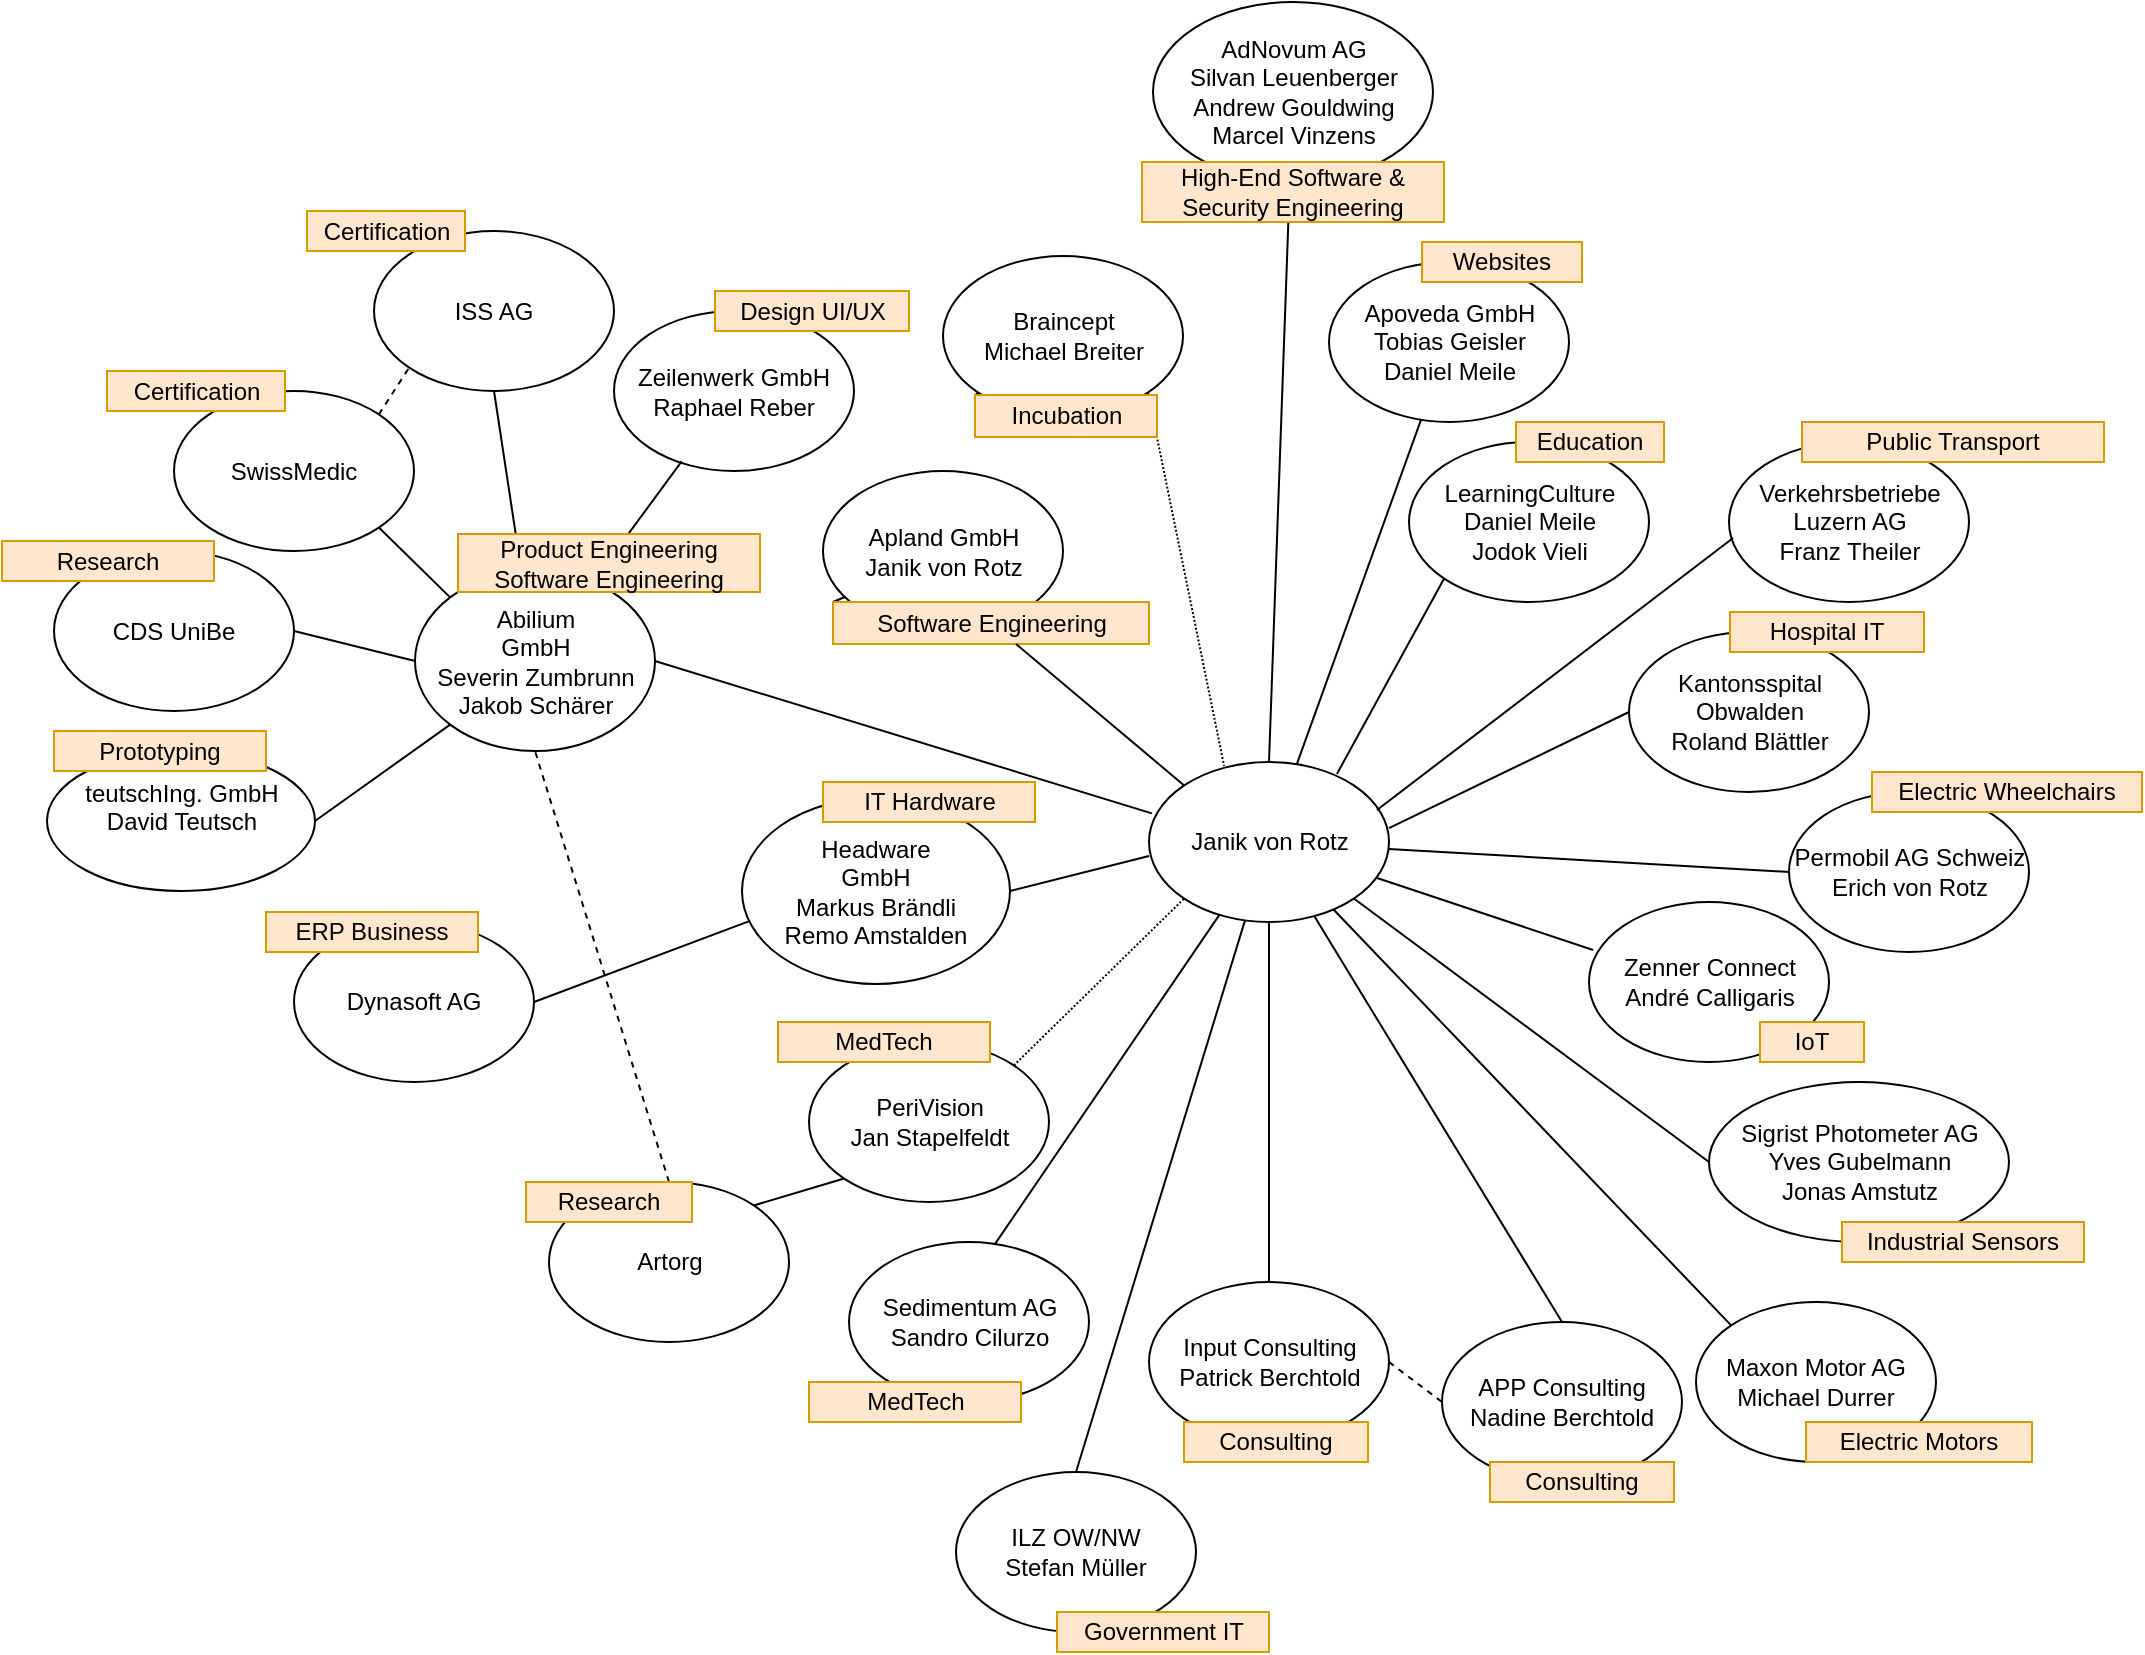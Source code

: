 <mxfile version="12.3.0" type="github" pages="1">
  <diagram name="Page-1" id="42789a77-a242-8287-6e28-9cd8cfd52e62">
    <mxGraphModel dx="1931" dy="1096" grid="1" gridSize="10" guides="1" tooltips="1" connect="1" arrows="1" fold="1" page="1" pageScale="1" pageWidth="1100" pageHeight="850" background="#ffffff" math="0" shadow="0">
      <root>
        <mxCell id="0"/>
        <mxCell id="1" parent="0"/>
        <mxCell id="yAKUKWo69UnJeg9u8PSo-51" value="" style="endArrow=none;html=1;exitX=1;exitY=1;exitDx=0;exitDy=0;entryX=0.313;entryY=0.025;entryDx=0;entryDy=0;dashed=1;dashPattern=1 1;entryPerimeter=0;" edge="1" parent="1" source="yAKUKWo69UnJeg9u8PSo-49" target="U_3eeoUp6OMtoiEWqaUz-1">
          <mxGeometry width="50" height="50" relative="1" as="geometry">
            <mxPoint x="529.926" y="555.716" as="sourcePoint"/>
            <mxPoint x="615.074" y="472.284" as="targetPoint"/>
          </mxGeometry>
        </mxCell>
        <mxCell id="yAKUKWo69UnJeg9u8PSo-45" value="" style="endArrow=none;html=1;exitX=0;exitY=0;exitDx=0;exitDy=0;" edge="1" parent="1" source="yAKUKWo69UnJeg9u8PSo-41" target="yAKUKWo69UnJeg9u8PSo-40">
          <mxGeometry width="50" height="50" relative="1" as="geometry">
            <mxPoint x="657.5" y="404" as="sourcePoint"/>
            <mxPoint x="644.088" y="118.48" as="targetPoint"/>
          </mxGeometry>
        </mxCell>
        <mxCell id="n5c8j3IFLlKjBMmSP-40-18" value="" style="endArrow=none;dashed=1;html=1;exitX=0.5;exitY=0;exitDx=0;exitDy=0;entryX=0.5;entryY=1;entryDx=0;entryDy=0;" parent="1" source="n5c8j3IFLlKjBMmSP-40-3" target="U_3eeoUp6OMtoiEWqaUz-2" edge="1">
          <mxGeometry width="50" height="50" relative="1" as="geometry">
            <mxPoint x="247.5" y="654" as="sourcePoint"/>
            <mxPoint x="297.5" y="604" as="targetPoint"/>
          </mxGeometry>
        </mxCell>
        <mxCell id="U_3eeoUp6OMtoiEWqaUz-1" value="&lt;div&gt;Janik von Rotz&lt;/div&gt;" style="ellipse;whiteSpace=wrap;html=1;" parent="1" vertex="1">
          <mxGeometry x="587.5" y="394" width="120" height="80" as="geometry"/>
        </mxCell>
        <mxCell id="U_3eeoUp6OMtoiEWqaUz-2" value="&lt;div&gt;Abilium&lt;/div&gt;&lt;div&gt;GmbH&lt;/div&gt;&lt;div&gt;Severin Zumbrunn&lt;br&gt;Jakob Schärer&lt;br&gt;&lt;/div&gt;" style="ellipse;whiteSpace=wrap;html=1;" parent="1" vertex="1">
          <mxGeometry x="220.5" y="298.5" width="120" height="90" as="geometry"/>
        </mxCell>
        <mxCell id="U_3eeoUp6OMtoiEWqaUz-3" value="" style="endArrow=none;html=1;entryX=0.012;entryY=0.321;entryDx=0;entryDy=0;exitX=1;exitY=0.5;exitDx=0;exitDy=0;entryPerimeter=0;" parent="1" source="U_3eeoUp6OMtoiEWqaUz-2" target="U_3eeoUp6OMtoiEWqaUz-1" edge="1">
          <mxGeometry width="50" height="50" relative="1" as="geometry">
            <mxPoint x="377.5" y="564" as="sourcePoint"/>
            <mxPoint x="427.5" y="514" as="targetPoint"/>
          </mxGeometry>
        </mxCell>
        <mxCell id="U_3eeoUp6OMtoiEWqaUz-5" value="Headware&lt;br&gt;GmbH&lt;br&gt;Markus Brändli&lt;br&gt;Remo Amstalden" style="ellipse;whiteSpace=wrap;html=1;" parent="1" vertex="1">
          <mxGeometry x="384" y="412" width="134" height="93" as="geometry"/>
        </mxCell>
        <mxCell id="U_3eeoUp6OMtoiEWqaUz-9" value="" style="endArrow=none;html=1;exitX=1;exitY=0.5;exitDx=0;exitDy=0;entryX=0.025;entryY=0.663;entryDx=0;entryDy=0;entryPerimeter=0;" parent="1" source="U_3eeoUp6OMtoiEWqaUz-8" target="U_3eeoUp6OMtoiEWqaUz-5" edge="1">
          <mxGeometry width="50" height="50" relative="1" as="geometry">
            <mxPoint x="287.5" y="554" as="sourcePoint"/>
            <mxPoint x="337.5" y="504" as="targetPoint"/>
          </mxGeometry>
        </mxCell>
        <mxCell id="U_3eeoUp6OMtoiEWqaUz-10" value="" style="endArrow=none;html=1;exitX=1;exitY=0.5;exitDx=0;exitDy=0;entryX=0;entryY=0.588;entryDx=0;entryDy=0;entryPerimeter=0;" parent="1" source="U_3eeoUp6OMtoiEWqaUz-5" target="U_3eeoUp6OMtoiEWqaUz-1" edge="1">
          <mxGeometry width="50" height="50" relative="1" as="geometry">
            <mxPoint x="507.5" y="504" as="sourcePoint"/>
            <mxPoint x="557.5" y="454" as="targetPoint"/>
          </mxGeometry>
        </mxCell>
        <mxCell id="U_3eeoUp6OMtoiEWqaUz-13" value="CDS UniBe" style="ellipse;whiteSpace=wrap;html=1;" parent="1" vertex="1">
          <mxGeometry x="40" y="288.5" width="120" height="80" as="geometry"/>
        </mxCell>
        <mxCell id="U_3eeoUp6OMtoiEWqaUz-14" value="" style="endArrow=none;html=1;entryX=1;entryY=0.5;entryDx=0;entryDy=0;exitX=0;exitY=0.5;exitDx=0;exitDy=0;" parent="1" source="U_3eeoUp6OMtoiEWqaUz-2" target="U_3eeoUp6OMtoiEWqaUz-13" edge="1">
          <mxGeometry width="50" height="50" relative="1" as="geometry">
            <mxPoint x="410" y="308.5" as="sourcePoint"/>
            <mxPoint x="460" y="258.5" as="targetPoint"/>
          </mxGeometry>
        </mxCell>
        <mxCell id="U_3eeoUp6OMtoiEWqaUz-16" value="" style="endArrow=none;html=1;exitX=0;exitY=0.5;exitDx=0;exitDy=0;" parent="1" source="U_3eeoUp6OMtoiEWqaUz-17" target="U_3eeoUp6OMtoiEWqaUz-1" edge="1">
          <mxGeometry width="50" height="50" relative="1" as="geometry">
            <mxPoint x="737.5" y="524" as="sourcePoint"/>
            <mxPoint x="787.5" y="474" as="targetPoint"/>
          </mxGeometry>
        </mxCell>
        <mxCell id="U_3eeoUp6OMtoiEWqaUz-17" value="&lt;div&gt;Permobil AG Schweiz&lt;/div&gt;&lt;div&gt;Erich von Rotz&lt;br&gt;&lt;/div&gt;" style="ellipse;whiteSpace=wrap;html=1;" parent="1" vertex="1">
          <mxGeometry x="907.5" y="409" width="120" height="80" as="geometry"/>
        </mxCell>
        <mxCell id="U_3eeoUp6OMtoiEWqaUz-19" value="&lt;div&gt;Verkehrsbetriebe Luzern AG&lt;/div&gt;&lt;div&gt;Franz Theiler&lt;br&gt;&lt;/div&gt;" style="ellipse;whiteSpace=wrap;html=1;" parent="1" vertex="1">
          <mxGeometry x="877.5" y="234" width="120" height="80" as="geometry"/>
        </mxCell>
        <mxCell id="U_3eeoUp6OMtoiEWqaUz-21" value="" style="endArrow=none;html=1;exitX=0.95;exitY=0.3;exitDx=0;exitDy=0;entryX=0.017;entryY=0.6;entryDx=0;entryDy=0;entryPerimeter=0;exitPerimeter=0;" parent="1" source="U_3eeoUp6OMtoiEWqaUz-1" target="U_3eeoUp6OMtoiEWqaUz-19" edge="1">
          <mxGeometry width="50" height="50" relative="1" as="geometry">
            <mxPoint x="697.5" y="404" as="sourcePoint"/>
            <mxPoint x="747.5" y="354" as="targetPoint"/>
          </mxGeometry>
        </mxCell>
        <mxCell id="U_3eeoUp6OMtoiEWqaUz-24" value="" style="endArrow=none;html=1;exitX=0.5;exitY=0;exitDx=0;exitDy=0;" parent="1" source="U_3eeoUp6OMtoiEWqaUz-1" target="U_3eeoUp6OMtoiEWqaUz-23" edge="1">
          <mxGeometry width="50" height="50" relative="1" as="geometry">
            <mxPoint x="617.5" y="384" as="sourcePoint"/>
            <mxPoint x="667.5" y="334" as="targetPoint"/>
          </mxGeometry>
        </mxCell>
        <mxCell id="U_3eeoUp6OMtoiEWqaUz-29" value="&lt;div&gt;Kantonsspital Obwalden&lt;/div&gt;&lt;div&gt;Roland Blättler&lt;br&gt;&lt;/div&gt;" style="ellipse;whiteSpace=wrap;html=1;" parent="1" vertex="1">
          <mxGeometry x="827.5" y="329" width="120" height="80" as="geometry"/>
        </mxCell>
        <mxCell id="U_3eeoUp6OMtoiEWqaUz-30" value="" style="endArrow=none;html=1;exitX=1;exitY=0.413;exitDx=0;exitDy=0;entryX=0;entryY=0.5;entryDx=0;entryDy=0;exitPerimeter=0;" parent="1" source="U_3eeoUp6OMtoiEWqaUz-1" target="U_3eeoUp6OMtoiEWqaUz-29" edge="1">
          <mxGeometry width="50" height="50" relative="1" as="geometry">
            <mxPoint x="777.5" y="484" as="sourcePoint"/>
            <mxPoint x="827.5" y="434" as="targetPoint"/>
          </mxGeometry>
        </mxCell>
        <mxCell id="U_3eeoUp6OMtoiEWqaUz-33" value="&lt;div&gt;ILZ OW/NW&lt;/div&gt;&lt;div&gt;Stefan Müller&lt;br&gt;&lt;/div&gt;" style="ellipse;whiteSpace=wrap;html=1;" parent="1" vertex="1">
          <mxGeometry x="491" y="749" width="120" height="80" as="geometry"/>
        </mxCell>
        <mxCell id="U_3eeoUp6OMtoiEWqaUz-35" value="" style="endArrow=none;html=1;exitX=0.5;exitY=0;exitDx=0;exitDy=0;" parent="1" source="U_3eeoUp6OMtoiEWqaUz-33" target="U_3eeoUp6OMtoiEWqaUz-1" edge="1">
          <mxGeometry width="50" height="50" relative="1" as="geometry">
            <mxPoint x="657.5" y="564" as="sourcePoint"/>
            <mxPoint x="707.5" y="514" as="targetPoint"/>
          </mxGeometry>
        </mxCell>
        <mxCell id="U_3eeoUp6OMtoiEWqaUz-41" value="&lt;div&gt;Apoveda GmbH&lt;/div&gt;&lt;div&gt;Tobias Geisler&lt;/div&gt;&lt;div&gt;Daniel Meile&lt;br&gt;&lt;/div&gt;" style="ellipse;whiteSpace=wrap;html=1;" parent="1" vertex="1">
          <mxGeometry x="677.5" y="144" width="120" height="80" as="geometry"/>
        </mxCell>
        <mxCell id="U_3eeoUp6OMtoiEWqaUz-44" value="" style="endArrow=none;html=1;" parent="1" source="U_3eeoUp6OMtoiEWqaUz-1" target="U_3eeoUp6OMtoiEWqaUz-41" edge="1">
          <mxGeometry width="50" height="50" relative="1" as="geometry">
            <mxPoint x="757.5" y="304" as="sourcePoint"/>
            <mxPoint x="807.5" y="254" as="targetPoint"/>
          </mxGeometry>
        </mxCell>
        <mxCell id="U737juosBFT6chBKeV1L-1" value="&lt;div&gt;Sedimentum AG&lt;/div&gt;&lt;div&gt;Sandro Cilurzo&lt;br&gt;&lt;/div&gt;" style="ellipse;whiteSpace=wrap;html=1;" parent="1" vertex="1">
          <mxGeometry x="437.5" y="634" width="120" height="80" as="geometry"/>
        </mxCell>
        <mxCell id="U737juosBFT6chBKeV1L-3" value="" style="endArrow=none;html=1;exitX=0.608;exitY=0.013;exitDx=0;exitDy=0;exitPerimeter=0;" parent="1" source="U737juosBFT6chBKeV1L-1" target="U_3eeoUp6OMtoiEWqaUz-1" edge="1">
          <mxGeometry width="50" height="50" relative="1" as="geometry">
            <mxPoint x="667.5" y="734" as="sourcePoint"/>
            <mxPoint x="717.5" y="684" as="targetPoint"/>
          </mxGeometry>
        </mxCell>
        <mxCell id="n5c8j3IFLlKjBMmSP-40-1" value="&lt;div&gt;PeriVision&lt;/div&gt;&lt;div&gt;Jan Stapelfeldt&lt;br&gt;&lt;/div&gt;" style="ellipse;whiteSpace=wrap;html=1;" parent="1" vertex="1">
          <mxGeometry x="417.5" y="534" width="120" height="80" as="geometry"/>
        </mxCell>
        <mxCell id="n5c8j3IFLlKjBMmSP-40-2" value="" style="endArrow=none;html=1;exitX=1;exitY=0;exitDx=0;exitDy=0;entryX=0;entryY=1;entryDx=0;entryDy=0;dashed=1;dashPattern=1 1;" parent="1" source="n5c8j3IFLlKjBMmSP-40-1" target="U_3eeoUp6OMtoiEWqaUz-1" edge="1">
          <mxGeometry width="50" height="50" relative="1" as="geometry">
            <mxPoint x="620.46" y="645.04" as="sourcePoint"/>
            <mxPoint x="650.192" y="483.702" as="targetPoint"/>
          </mxGeometry>
        </mxCell>
        <mxCell id="n5c8j3IFLlKjBMmSP-40-3" value="Artorg" style="ellipse;whiteSpace=wrap;html=1;" parent="1" vertex="1">
          <mxGeometry x="287.5" y="604" width="120" height="80" as="geometry"/>
        </mxCell>
        <mxCell id="n5c8j3IFLlKjBMmSP-40-4" value="" style="endArrow=none;html=1;exitX=1;exitY=0;exitDx=0;exitDy=0;entryX=0;entryY=1;entryDx=0;entryDy=0;" parent="1" source="n5c8j3IFLlKjBMmSP-40-3" target="n5c8j3IFLlKjBMmSP-40-1" edge="1">
          <mxGeometry width="50" height="50" relative="1" as="geometry">
            <mxPoint x="327.5" y="514" as="sourcePoint"/>
            <mxPoint x="400.5" y="497.04" as="targetPoint"/>
          </mxGeometry>
        </mxCell>
        <mxCell id="n5c8j3IFLlKjBMmSP-40-5" value="SwissMedic" style="ellipse;whiteSpace=wrap;html=1;" parent="1" vertex="1">
          <mxGeometry x="100" y="208.5" width="120" height="80" as="geometry"/>
        </mxCell>
        <mxCell id="n5c8j3IFLlKjBMmSP-40-6" value="" style="endArrow=none;html=1;entryX=1;entryY=1;entryDx=0;entryDy=0;exitX=0;exitY=0;exitDx=0;exitDy=0;" parent="1" source="U_3eeoUp6OMtoiEWqaUz-2" target="n5c8j3IFLlKjBMmSP-40-5" edge="1">
          <mxGeometry width="50" height="50" relative="1" as="geometry">
            <mxPoint x="250" y="388.5" as="sourcePoint"/>
            <mxPoint x="180" y="378.5" as="targetPoint"/>
          </mxGeometry>
        </mxCell>
        <mxCell id="n5c8j3IFLlKjBMmSP-40-7" value="&lt;div&gt;Zeilenwerk GmbH&lt;/div&gt;&lt;div&gt;Raphael Reber&lt;br&gt;&lt;/div&gt;" style="ellipse;whiteSpace=wrap;html=1;" parent="1" vertex="1">
          <mxGeometry x="320" y="168.5" width="120" height="80" as="geometry"/>
        </mxCell>
        <mxCell id="n5c8j3IFLlKjBMmSP-40-8" value="" style="endArrow=none;html=1;entryX=0.282;entryY=0.94;entryDx=0;entryDy=0;entryPerimeter=0;" parent="1" source="U_3eeoUp6OMtoiEWqaUz-2" target="n5c8j3IFLlKjBMmSP-40-7" edge="1">
          <mxGeometry width="50" height="50" relative="1" as="geometry">
            <mxPoint x="267.574" y="360.216" as="sourcePoint"/>
            <mxPoint x="212.426" y="286.784" as="targetPoint"/>
          </mxGeometry>
        </mxCell>
        <mxCell id="n5c8j3IFLlKjBMmSP-40-9" value="&lt;div&gt;teutschIng. GmbH&lt;/div&gt;&lt;div&gt;David Teutsch&lt;br&gt;&lt;br/&gt;    &lt;/div&gt;" style="ellipse;whiteSpace=wrap;html=1;" parent="1" vertex="1">
          <mxGeometry x="36.5" y="388.5" width="134" height="70" as="geometry"/>
        </mxCell>
        <mxCell id="n5c8j3IFLlKjBMmSP-40-10" value="" style="endArrow=none;html=1;entryX=1;entryY=0.5;entryDx=0;entryDy=0;exitX=0;exitY=1;exitDx=0;exitDy=0;" parent="1" source="U_3eeoUp6OMtoiEWqaUz-2" target="n5c8j3IFLlKjBMmSP-40-9" edge="1">
          <mxGeometry width="50" height="50" relative="1" as="geometry">
            <mxPoint x="387.5" y="364" as="sourcePoint"/>
            <mxPoint x="317.5" y="354" as="targetPoint"/>
          </mxGeometry>
        </mxCell>
        <mxCell id="n5c8j3IFLlKjBMmSP-40-11" value="Zenner Connect&lt;br&gt;André Calligaris" style="ellipse;whiteSpace=wrap;html=1;" parent="1" vertex="1">
          <mxGeometry x="807.5" y="464" width="120" height="80" as="geometry"/>
        </mxCell>
        <mxCell id="n5c8j3IFLlKjBMmSP-40-12" value="&lt;div&gt;LearningCulture&lt;br&gt;&lt;/div&gt;&lt;div&gt;Daniel Meile&lt;/div&gt;&lt;div&gt;Jodok Vieli&lt;br&gt;&lt;/div&gt;" style="ellipse;whiteSpace=wrap;html=1;" parent="1" vertex="1">
          <mxGeometry x="717.5" y="234" width="120" height="80" as="geometry"/>
        </mxCell>
        <mxCell id="n5c8j3IFLlKjBMmSP-40-13" value="" style="endArrow=none;html=1;entryX=0;entryY=1;entryDx=0;entryDy=0;exitX=0.783;exitY=0.075;exitDx=0;exitDy=0;exitPerimeter=0;" parent="1" source="U_3eeoUp6OMtoiEWqaUz-1" target="n5c8j3IFLlKjBMmSP-40-12" edge="1">
          <mxGeometry width="50" height="50" relative="1" as="geometry">
            <mxPoint x="677.5" y="394" as="sourcePoint"/>
            <mxPoint x="705.074" y="282.284" as="targetPoint"/>
          </mxGeometry>
        </mxCell>
        <mxCell id="n5c8j3IFLlKjBMmSP-40-14" value="&lt;div&gt;Maxon Motor AG&lt;/div&gt;&lt;div&gt;Michael Durrer&lt;br&gt;&lt;/div&gt;" style="ellipse;whiteSpace=wrap;html=1;" parent="1" vertex="1">
          <mxGeometry x="861" y="664" width="120" height="80" as="geometry"/>
        </mxCell>
        <mxCell id="n5c8j3IFLlKjBMmSP-40-15" value="&lt;div&gt;Sigrist Photometer AG&lt;/div&gt;&lt;div&gt;Yves Gubelmann&lt;/div&gt;&lt;div&gt;Jonas Amstutz&lt;br&gt;&lt;/div&gt;" style="ellipse;whiteSpace=wrap;html=1;" parent="1" vertex="1">
          <mxGeometry x="867.5" y="554" width="150" height="80" as="geometry"/>
        </mxCell>
        <mxCell id="n5c8j3IFLlKjBMmSP-40-16" value="&lt;div&gt;APP Consulting&lt;br&gt;&lt;/div&gt;&lt;div&gt;Nadine Berchtold&lt;br&gt;&lt;/div&gt;" style="ellipse;whiteSpace=wrap;html=1;" parent="1" vertex="1">
          <mxGeometry x="734" y="674" width="120" height="80" as="geometry"/>
        </mxCell>
        <mxCell id="n5c8j3IFLlKjBMmSP-40-17" value="&lt;div&gt;Input Consulting&lt;/div&gt;&lt;div&gt;Patrick Berchtold&lt;br&gt;&lt;/div&gt;" style="ellipse;whiteSpace=wrap;html=1;" parent="1" vertex="1">
          <mxGeometry x="587.5" y="654" width="120" height="80" as="geometry"/>
        </mxCell>
        <mxCell id="yAKUKWo69UnJeg9u8PSo-1" value="ISS AG" style="ellipse;whiteSpace=wrap;html=1;" vertex="1" parent="1">
          <mxGeometry x="200" y="128.5" width="120" height="80" as="geometry"/>
        </mxCell>
        <mxCell id="yAKUKWo69UnJeg9u8PSo-4" value="" style="endArrow=none;html=1;entryX=0.5;entryY=1;entryDx=0;entryDy=0;" edge="1" parent="1" source="U_3eeoUp6OMtoiEWqaUz-2" target="yAKUKWo69UnJeg9u8PSo-1">
          <mxGeometry width="50" height="50" relative="1" as="geometry">
            <mxPoint x="267.574" y="360.216" as="sourcePoint"/>
            <mxPoint x="212.426" y="286.784" as="targetPoint"/>
          </mxGeometry>
        </mxCell>
        <mxCell id="yAKUKWo69UnJeg9u8PSo-5" value="" style="endArrow=none;dashed=1;html=1;exitX=1;exitY=0;exitDx=0;exitDy=0;entryX=0;entryY=1;entryDx=0;entryDy=0;" edge="1" parent="1" source="n5c8j3IFLlKjBMmSP-40-5" target="yAKUKWo69UnJeg9u8PSo-1">
          <mxGeometry width="50" height="50" relative="1" as="geometry">
            <mxPoint x="240" y="658.5" as="sourcePoint"/>
            <mxPoint x="310" y="428.5" as="targetPoint"/>
          </mxGeometry>
        </mxCell>
        <mxCell id="yAKUKWo69UnJeg9u8PSo-6" value="" style="endArrow=none;html=1;entryX=0.017;entryY=0.3;entryDx=0;entryDy=0;entryPerimeter=0;" edge="1" parent="1" source="U_3eeoUp6OMtoiEWqaUz-1" target="n5c8j3IFLlKjBMmSP-40-11">
          <mxGeometry width="50" height="50" relative="1" as="geometry">
            <mxPoint x="697.5" y="453" as="sourcePoint"/>
            <mxPoint x="664.46" y="484" as="targetPoint"/>
          </mxGeometry>
        </mxCell>
        <mxCell id="yAKUKWo69UnJeg9u8PSo-7" value="" style="endArrow=none;html=1;entryX=0;entryY=0.5;entryDx=0;entryDy=0;exitX=1;exitY=1;exitDx=0;exitDy=0;" edge="1" parent="1" source="U_3eeoUp6OMtoiEWqaUz-1" target="n5c8j3IFLlKjBMmSP-40-15">
          <mxGeometry width="50" height="50" relative="1" as="geometry">
            <mxPoint x="714.5" y="463.04" as="sourcePoint"/>
            <mxPoint x="819.54" y="498" as="targetPoint"/>
          </mxGeometry>
        </mxCell>
        <mxCell id="yAKUKWo69UnJeg9u8PSo-9" value="" style="endArrow=none;dashed=1;html=1;exitX=1;exitY=0.5;exitDx=0;exitDy=0;entryX=0;entryY=0.5;entryDx=0;entryDy=0;" edge="1" parent="1" source="n5c8j3IFLlKjBMmSP-40-17" target="n5c8j3IFLlKjBMmSP-40-16">
          <mxGeometry width="50" height="50" relative="1" as="geometry">
            <mxPoint x="377.5" y="634" as="sourcePoint"/>
            <mxPoint x="457.5" y="379" as="targetPoint"/>
          </mxGeometry>
        </mxCell>
        <mxCell id="yAKUKWo69UnJeg9u8PSo-10" value="" style="endArrow=none;html=1;entryX=0.5;entryY=1;entryDx=0;entryDy=0;exitX=0.5;exitY=0;exitDx=0;exitDy=0;" edge="1" parent="1" source="n5c8j3IFLlKjBMmSP-40-17" target="U_3eeoUp6OMtoiEWqaUz-1">
          <mxGeometry width="50" height="50" relative="1" as="geometry">
            <mxPoint x="547.5" y="754" as="sourcePoint"/>
            <mxPoint x="664.46" y="484" as="targetPoint"/>
          </mxGeometry>
        </mxCell>
        <mxCell id="yAKUKWo69UnJeg9u8PSo-11" value="" style="endArrow=none;html=1;exitX=0.5;exitY=0;exitDx=0;exitDy=0;" edge="1" parent="1" source="n5c8j3IFLlKjBMmSP-40-16" target="U_3eeoUp6OMtoiEWqaUz-1">
          <mxGeometry width="50" height="50" relative="1" as="geometry">
            <mxPoint x="657.5" y="664" as="sourcePoint"/>
            <mxPoint x="657.5" y="484" as="targetPoint"/>
          </mxGeometry>
        </mxCell>
        <mxCell id="yAKUKWo69UnJeg9u8PSo-12" value="" style="endArrow=none;html=1;exitX=0;exitY=0;exitDx=0;exitDy=0;" edge="1" parent="1" source="n5c8j3IFLlKjBMmSP-40-14" target="U_3eeoUp6OMtoiEWqaUz-1">
          <mxGeometry width="50" height="50" relative="1" as="geometry">
            <mxPoint x="777.5" y="714" as="sourcePoint"/>
            <mxPoint x="674.545" y="482.352" as="targetPoint"/>
          </mxGeometry>
        </mxCell>
        <mxCell id="yAKUKWo69UnJeg9u8PSo-13" value="Certification" style="text;html=1;strokeColor=#d79b00;fillColor=#ffe6cc;align=center;verticalAlign=middle;whiteSpace=wrap;rounded=0;" vertex="1" parent="1">
          <mxGeometry x="166.5" y="118.5" width="79" height="20" as="geometry"/>
        </mxCell>
        <mxCell id="yAKUKWo69UnJeg9u8PSo-14" value="Certification" style="text;html=1;strokeColor=#d79b00;fillColor=#ffe6cc;align=center;verticalAlign=middle;whiteSpace=wrap;rounded=0;" vertex="1" parent="1">
          <mxGeometry x="66.5" y="198.5" width="89" height="20" as="geometry"/>
        </mxCell>
        <mxCell id="yAKUKWo69UnJeg9u8PSo-15" value="Design UI/UX" style="text;html=1;strokeColor=#d79b00;fillColor=#ffe6cc;align=center;verticalAlign=middle;whiteSpace=wrap;rounded=0;" vertex="1" parent="1">
          <mxGeometry x="370.5" y="158.5" width="97" height="20" as="geometry"/>
        </mxCell>
        <mxCell id="yAKUKWo69UnJeg9u8PSo-16" value="Education" style="text;html=1;strokeColor=#d79b00;fillColor=#ffe6cc;align=center;verticalAlign=middle;whiteSpace=wrap;rounded=0;" vertex="1" parent="1">
          <mxGeometry x="771" y="224" width="74" height="20" as="geometry"/>
        </mxCell>
        <mxCell id="yAKUKWo69UnJeg9u8PSo-17" value="Websites" style="text;html=1;strokeColor=#d79b00;fillColor=#ffe6cc;align=center;verticalAlign=middle;whiteSpace=wrap;rounded=0;" vertex="1" parent="1">
          <mxGeometry x="724" y="134" width="80" height="20" as="geometry"/>
        </mxCell>
        <mxCell id="yAKUKWo69UnJeg9u8PSo-18" value="Public Transport" style="text;html=1;strokeColor=#d79b00;fillColor=#ffe6cc;align=center;verticalAlign=middle;whiteSpace=wrap;rounded=0;" vertex="1" parent="1">
          <mxGeometry x="914" y="224" width="151" height="20" as="geometry"/>
        </mxCell>
        <mxCell id="yAKUKWo69UnJeg9u8PSo-19" value="Hospital IT" style="text;html=1;strokeColor=#d79b00;fillColor=#ffe6cc;align=center;verticalAlign=middle;whiteSpace=wrap;rounded=0;" vertex="1" parent="1">
          <mxGeometry x="878" y="319" width="97" height="20" as="geometry"/>
        </mxCell>
        <mxCell id="yAKUKWo69UnJeg9u8PSo-20" value="Electric Wheelchairs" style="text;html=1;strokeColor=#d79b00;fillColor=#ffe6cc;align=center;verticalAlign=middle;whiteSpace=wrap;rounded=0;" vertex="1" parent="1">
          <mxGeometry x="949" y="399" width="135" height="20" as="geometry"/>
        </mxCell>
        <mxCell id="yAKUKWo69UnJeg9u8PSo-21" value="IoT" style="text;html=1;strokeColor=#d79b00;fillColor=#ffe6cc;align=center;verticalAlign=middle;whiteSpace=wrap;rounded=0;" vertex="1" parent="1">
          <mxGeometry x="893" y="524" width="52" height="20" as="geometry"/>
        </mxCell>
        <mxCell id="yAKUKWo69UnJeg9u8PSo-22" value="Industrial Sensors" style="text;html=1;strokeColor=#d79b00;fillColor=#ffe6cc;align=center;verticalAlign=middle;whiteSpace=wrap;rounded=0;" vertex="1" parent="1">
          <mxGeometry x="934" y="624" width="121" height="20" as="geometry"/>
        </mxCell>
        <mxCell id="yAKUKWo69UnJeg9u8PSo-23" value="Electric Motors" style="text;html=1;strokeColor=#d79b00;fillColor=#ffe6cc;align=center;verticalAlign=middle;whiteSpace=wrap;rounded=0;" vertex="1" parent="1">
          <mxGeometry x="916" y="724" width="113" height="20" as="geometry"/>
        </mxCell>
        <mxCell id="yAKUKWo69UnJeg9u8PSo-24" value="Consulting" style="text;html=1;strokeColor=#d79b00;fillColor=#ffe6cc;align=center;verticalAlign=middle;whiteSpace=wrap;rounded=0;" vertex="1" parent="1">
          <mxGeometry x="758" y="744" width="92" height="20" as="geometry"/>
        </mxCell>
        <mxCell id="yAKUKWo69UnJeg9u8PSo-27" value="Consulting" style="text;html=1;strokeColor=#d79b00;fillColor=#ffe6cc;align=center;verticalAlign=middle;whiteSpace=wrap;rounded=0;" vertex="1" parent="1">
          <mxGeometry x="605" y="724" width="92" height="20" as="geometry"/>
        </mxCell>
        <mxCell id="yAKUKWo69UnJeg9u8PSo-28" value="Government IT" style="text;html=1;strokeColor=#d79b00;fillColor=#ffe6cc;align=center;verticalAlign=middle;whiteSpace=wrap;rounded=0;" vertex="1" parent="1">
          <mxGeometry x="541.5" y="819" width="106" height="20" as="geometry"/>
        </mxCell>
        <mxCell id="yAKUKWo69UnJeg9u8PSo-29" value="MedTech" style="text;html=1;strokeColor=#d79b00;fillColor=#ffe6cc;align=center;verticalAlign=middle;whiteSpace=wrap;rounded=0;" vertex="1" parent="1">
          <mxGeometry x="417.5" y="704" width="106" height="20" as="geometry"/>
        </mxCell>
        <mxCell id="yAKUKWo69UnJeg9u8PSo-30" value="MedTech" style="text;html=1;strokeColor=#d79b00;fillColor=#ffe6cc;align=center;verticalAlign=middle;whiteSpace=wrap;rounded=0;" vertex="1" parent="1">
          <mxGeometry x="402" y="524" width="106" height="20" as="geometry"/>
        </mxCell>
        <mxCell id="yAKUKWo69UnJeg9u8PSo-31" value="IT Hardware" style="text;html=1;strokeColor=#d79b00;fillColor=#ffe6cc;align=center;verticalAlign=middle;whiteSpace=wrap;rounded=0;" vertex="1" parent="1">
          <mxGeometry x="424.5" y="404" width="106" height="20" as="geometry"/>
        </mxCell>
        <mxCell id="yAKUKWo69UnJeg9u8PSo-33" value="Prototyping" style="text;html=1;strokeColor=#d79b00;fillColor=#ffe6cc;align=center;verticalAlign=middle;whiteSpace=wrap;rounded=0;" vertex="1" parent="1">
          <mxGeometry x="40" y="378.5" width="106" height="20" as="geometry"/>
        </mxCell>
        <mxCell id="yAKUKWo69UnJeg9u8PSo-34" value="Research" style="text;html=1;strokeColor=#d79b00;fillColor=#ffe6cc;align=center;verticalAlign=middle;whiteSpace=wrap;rounded=0;" vertex="1" parent="1">
          <mxGeometry x="14" y="283.5" width="106" height="20" as="geometry"/>
        </mxCell>
        <mxCell id="yAKUKWo69UnJeg9u8PSo-35" value="Product Engineering&lt;br&gt;Software Engineering" style="text;html=1;strokeColor=#d79b00;fillColor=#ffe6cc;align=center;verticalAlign=middle;whiteSpace=wrap;rounded=0;" vertex="1" parent="1">
          <mxGeometry x="242" y="280" width="151" height="29" as="geometry"/>
        </mxCell>
        <mxCell id="yAKUKWo69UnJeg9u8PSo-39" value="Research" style="text;html=1;strokeColor=#d79b00;fillColor=#ffe6cc;align=center;verticalAlign=middle;whiteSpace=wrap;rounded=0;" vertex="1" parent="1">
          <mxGeometry x="276" y="604" width="83" height="20" as="geometry"/>
        </mxCell>
        <mxCell id="yAKUKWo69UnJeg9u8PSo-40" value="Apland GmbH&lt;br&gt;Janik von Rotz" style="ellipse;whiteSpace=wrap;html=1;" vertex="1" parent="1">
          <mxGeometry x="424.5" y="248.5" width="120" height="80" as="geometry"/>
        </mxCell>
        <mxCell id="yAKUKWo69UnJeg9u8PSo-43" value="" style="group" vertex="1" connectable="0" parent="1">
          <mxGeometry x="146" y="469" width="134" height="85" as="geometry"/>
        </mxCell>
        <mxCell id="U_3eeoUp6OMtoiEWqaUz-8" value="Dynasoft AG" style="ellipse;whiteSpace=wrap;html=1;" parent="yAKUKWo69UnJeg9u8PSo-43" vertex="1">
          <mxGeometry x="14" y="5" width="120" height="80" as="geometry"/>
        </mxCell>
        <mxCell id="yAKUKWo69UnJeg9u8PSo-32" value="ERP Business" style="text;html=1;strokeColor=#d79b00;fillColor=#ffe6cc;align=center;verticalAlign=middle;whiteSpace=wrap;rounded=0;" vertex="1" parent="yAKUKWo69UnJeg9u8PSo-43">
          <mxGeometry width="106" height="20" as="geometry"/>
        </mxCell>
        <mxCell id="yAKUKWo69UnJeg9u8PSo-44" value="" style="group" vertex="1" connectable="0" parent="1">
          <mxGeometry x="584" y="14" width="151" height="110" as="geometry"/>
        </mxCell>
        <mxCell id="U_3eeoUp6OMtoiEWqaUz-23" value="&lt;div&gt;AdNovum AG&lt;/div&gt;&lt;div&gt;Silvan Leuenberger&lt;/div&gt;&lt;div&gt;Andrew Gouldwing&lt;/div&gt;&lt;div&gt;Marcel Vinzens&lt;br&gt;&lt;/div&gt;" style="ellipse;whiteSpace=wrap;html=1;" parent="yAKUKWo69UnJeg9u8PSo-44" vertex="1">
          <mxGeometry x="5.5" width="140" height="90" as="geometry"/>
        </mxCell>
        <mxCell id="yAKUKWo69UnJeg9u8PSo-36" value="High-End Software &amp;amp; Security Engineering" style="text;html=1;strokeColor=#d79b00;fillColor=#ffe6cc;align=center;verticalAlign=middle;whiteSpace=wrap;rounded=0;" vertex="1" parent="yAKUKWo69UnJeg9u8PSo-44">
          <mxGeometry y="80" width="151" height="30" as="geometry"/>
        </mxCell>
        <mxCell id="yAKUKWo69UnJeg9u8PSo-41" value="Software Engineering" style="text;html=1;strokeColor=#d79b00;fillColor=#ffe6cc;align=center;verticalAlign=middle;whiteSpace=wrap;rounded=0;" vertex="1" parent="1">
          <mxGeometry x="429.5" y="314" width="158" height="21" as="geometry"/>
        </mxCell>
        <mxCell id="yAKUKWo69UnJeg9u8PSo-47" value="" style="endArrow=none;html=1;exitX=0;exitY=0;exitDx=0;exitDy=0;" edge="1" parent="1" source="U_3eeoUp6OMtoiEWqaUz-1" target="yAKUKWo69UnJeg9u8PSo-41">
          <mxGeometry width="50" height="50" relative="1" as="geometry">
            <mxPoint x="605.074" y="405.716" as="sourcePoint"/>
            <mxPoint x="518.471" y="321.471" as="targetPoint"/>
          </mxGeometry>
        </mxCell>
        <mxCell id="yAKUKWo69UnJeg9u8PSo-48" value="" style="endArrow=none;html=1;exitX=0;exitY=0;exitDx=0;exitDy=0;" edge="1" parent="1" source="yAKUKWo69UnJeg9u8PSo-50" target="yAKUKWo69UnJeg9u8PSo-49">
          <mxGeometry width="50" height="50" relative="1" as="geometry">
            <mxPoint x="717.5" y="296.5" as="sourcePoint"/>
            <mxPoint x="704.088" y="10.98" as="targetPoint"/>
          </mxGeometry>
        </mxCell>
        <mxCell id="yAKUKWo69UnJeg9u8PSo-49" value="Braincept&lt;br&gt;Michael Breiter" style="ellipse;whiteSpace=wrap;html=1;" vertex="1" parent="1">
          <mxGeometry x="484.5" y="141" width="120" height="80" as="geometry"/>
        </mxCell>
        <mxCell id="yAKUKWo69UnJeg9u8PSo-50" value="Incubation" style="text;html=1;strokeColor=#d79b00;fillColor=#ffe6cc;align=center;verticalAlign=middle;whiteSpace=wrap;rounded=0;" vertex="1" parent="1">
          <mxGeometry x="500.5" y="210.5" width="91" height="21" as="geometry"/>
        </mxCell>
      </root>
    </mxGraphModel>
  </diagram>
</mxfile>
